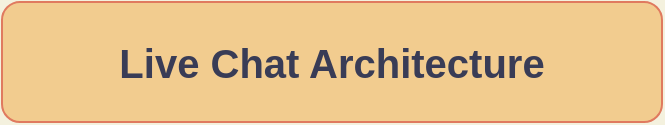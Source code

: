 <mxfile version="14.8.1" type="github">
  <diagram id="J9tKo8cZIaspUx6KSkxY" name="Page-1">
    <mxGraphModel dx="868" dy="527" grid="1" gridSize="10" guides="1" tooltips="1" connect="1" arrows="1" fold="1" page="1" pageScale="1" pageWidth="1100" pageHeight="850" background="#F4F1DE" math="0" shadow="0">
      <root>
        <mxCell id="0" />
        <mxCell id="1" parent="0" />
        <mxCell id="ywxi3uwxgrgupSH_6rDq-1" value="" style="rounded=1;whiteSpace=wrap;html=1;fillColor=#F2CC8F;strokeColor=#E07A5F;fontColor=#393C56;" vertex="1" parent="1">
          <mxGeometry x="370" y="40" width="330" height="60" as="geometry" />
        </mxCell>
        <mxCell id="ywxi3uwxgrgupSH_6rDq-2" value="Live Chat Architecture" style="text;html=1;strokeColor=none;fillColor=none;align=center;verticalAlign=middle;whiteSpace=wrap;rounded=0;fontSize=20;fontStyle=1;fontColor=#393C56;" vertex="1" parent="1">
          <mxGeometry x="410" y="60" width="250" height="20" as="geometry" />
        </mxCell>
      </root>
    </mxGraphModel>
  </diagram>
</mxfile>
